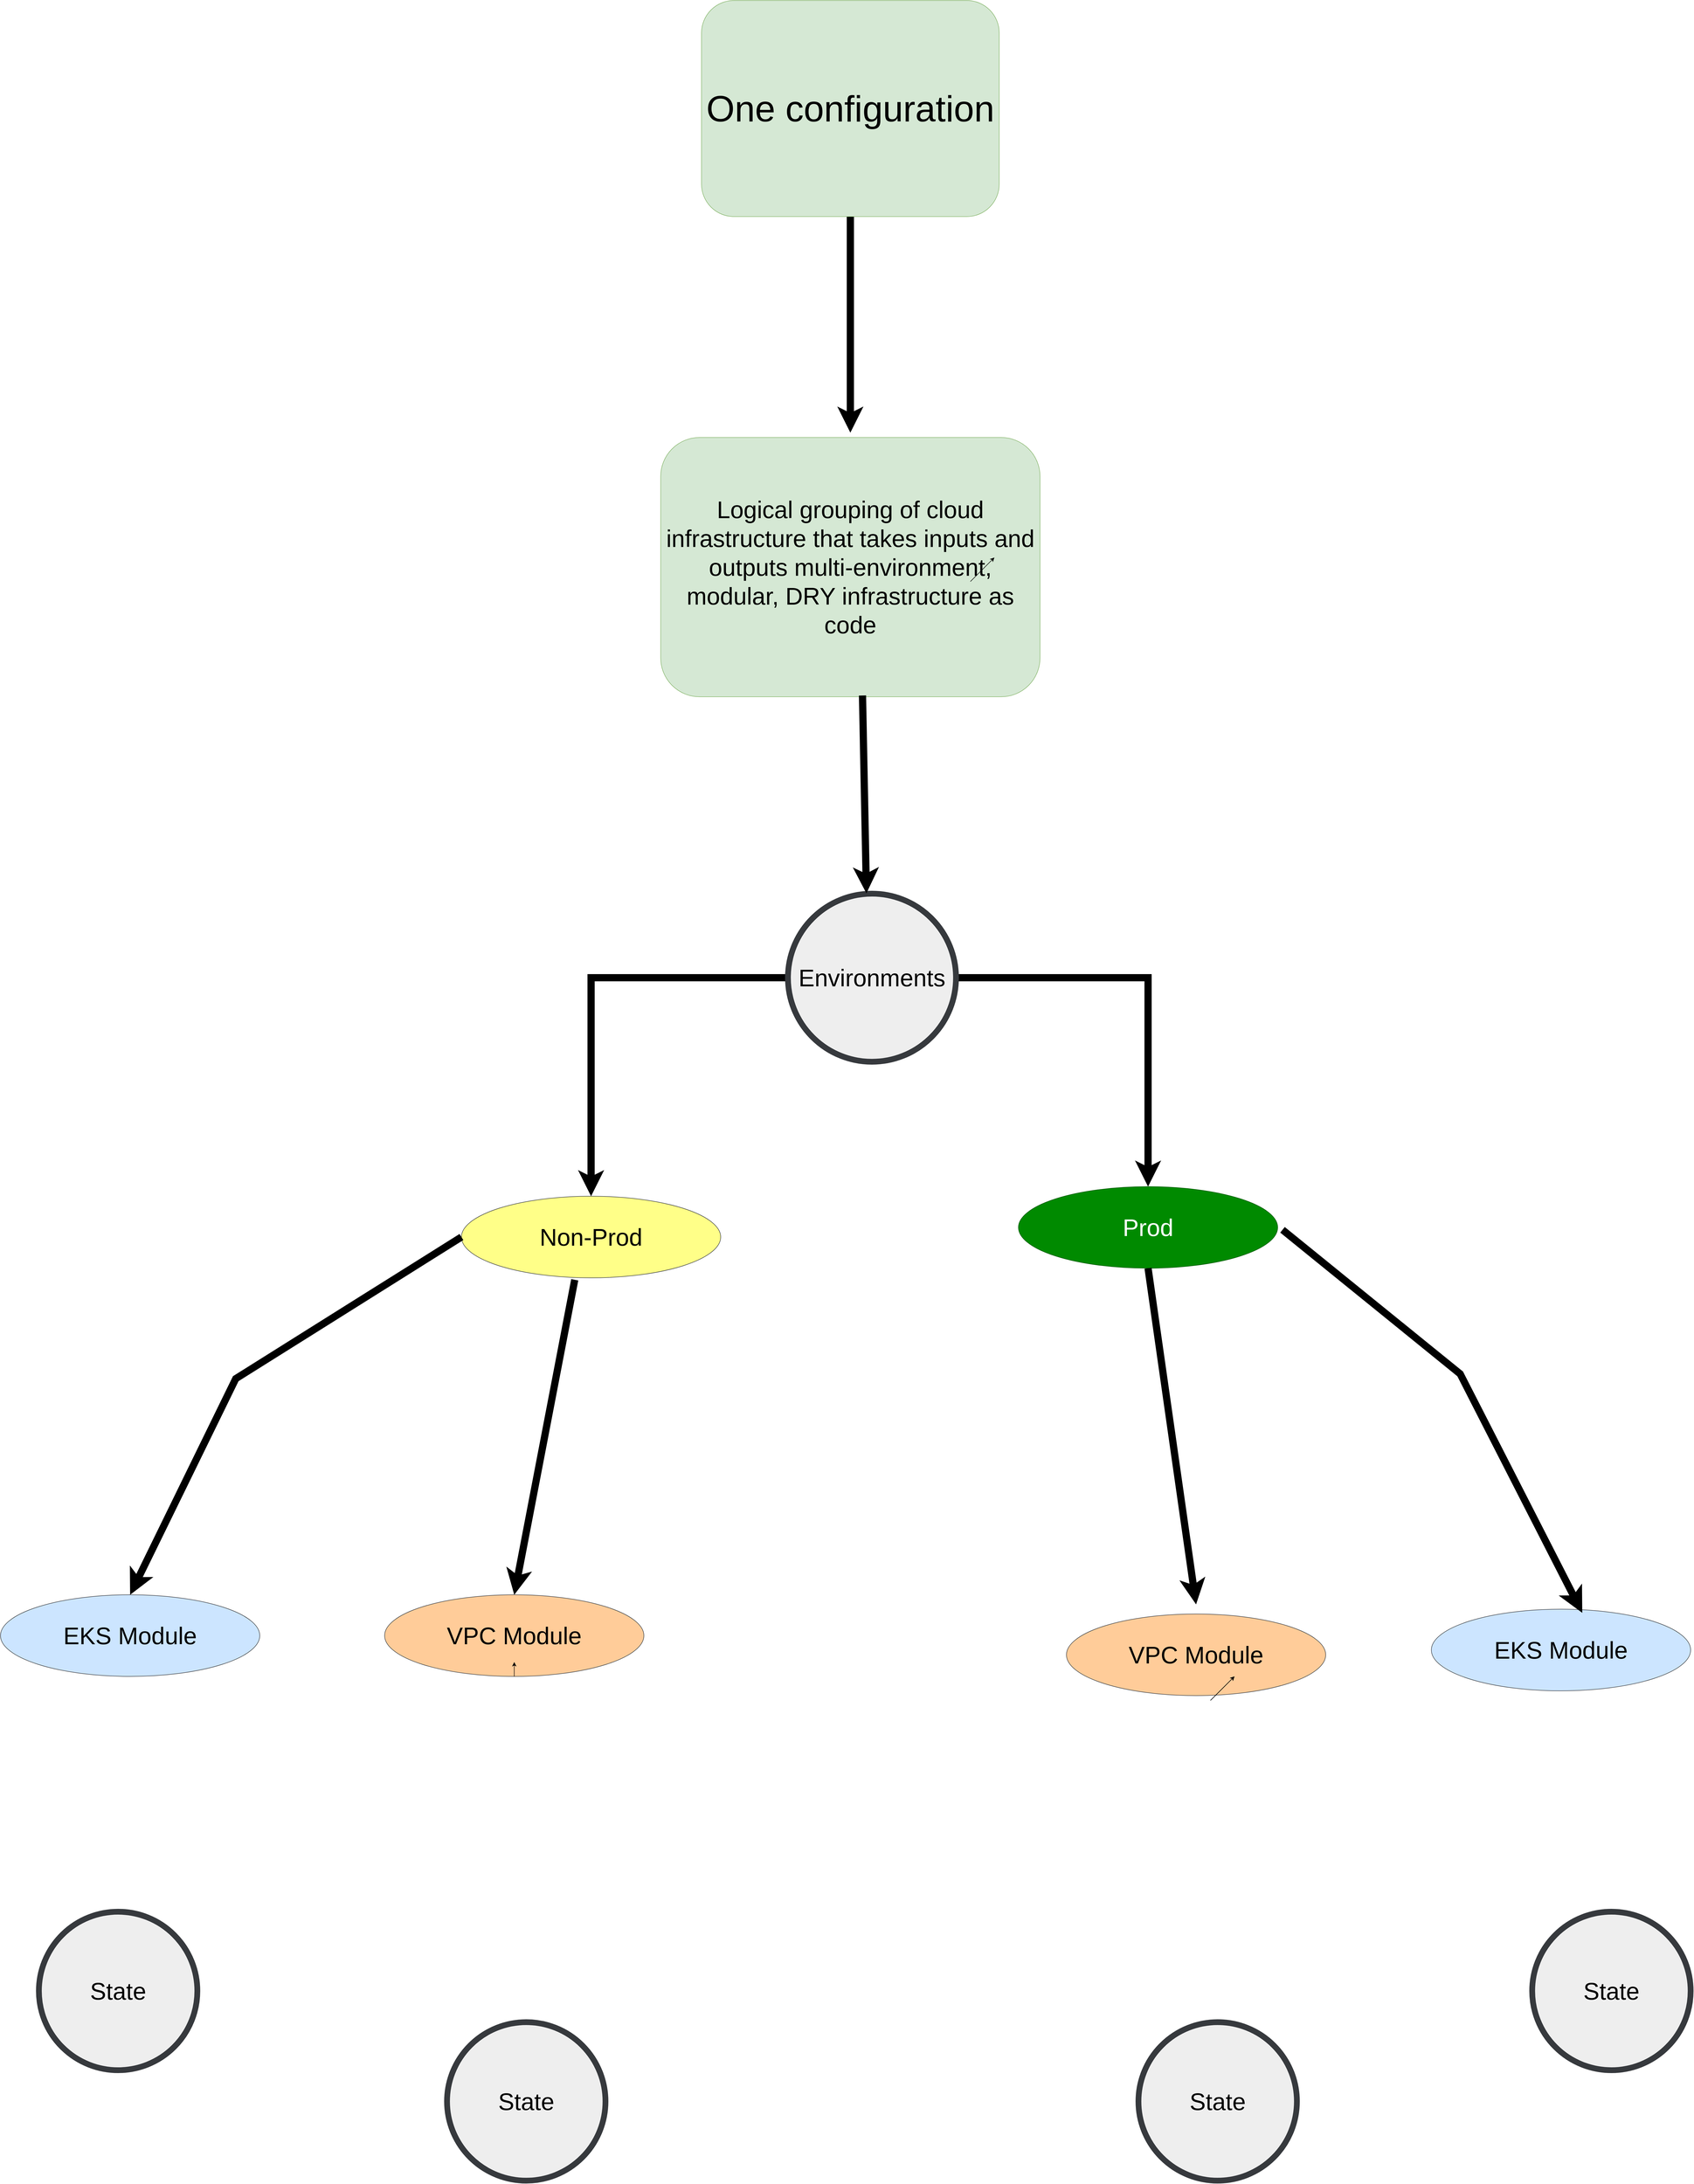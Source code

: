 <mxfile version="26.0.5">
  <diagram name="Page-1" id="2a216829-ef6e-dabb-86c1-c78162f3ba2b">
    <mxGraphModel dx="11260" dy="7313" grid="1" gridSize="10" guides="1" tooltips="1" connect="1" arrows="1" fold="1" page="1" pageScale="1" pageWidth="850" pageHeight="1100" background="none" math="0" shadow="0">
      <root>
        <mxCell id="0" />
        <mxCell id="1" parent="0" />
        <mxCell id="OQYjTWO2RfV3bsFM2H2t-56" style="edgeStyle=orthogonalEdgeStyle;rounded=0;orthogonalLoop=1;jettySize=auto;html=1;strokeWidth=15;" edge="1" parent="1" source="7a84cebc1def654-2">
          <mxGeometry relative="1" as="geometry">
            <mxPoint x="250" y="-1280" as="targetPoint" />
          </mxGeometry>
        </mxCell>
        <mxCell id="7a84cebc1def654-2" value="&lt;font style=&quot;font-size: 76px;&quot;&gt;One configuration&lt;/font&gt;" style="shape=ext;rounded=1;html=1;whiteSpace=wrap;fillColor=#d5e8d4;strokeColor=#82b366;" parent="1" vertex="1">
          <mxGeometry x="-60" y="-2180" width="620" height="450" as="geometry" />
        </mxCell>
        <mxCell id="OQYjTWO2RfV3bsFM2H2t-27" style="edgeStyle=orthogonalEdgeStyle;rounded=0;orthogonalLoop=1;jettySize=auto;html=1;strokeWidth=15;exitX=0;exitY=0.5;exitDx=0;exitDy=0;" edge="1" parent="1" source="OQYjTWO2RfV3bsFM2H2t-9" target="OQYjTWO2RfV3bsFM2H2t-10">
          <mxGeometry relative="1" as="geometry">
            <mxPoint x="100" y="-145" as="sourcePoint" />
          </mxGeometry>
        </mxCell>
        <mxCell id="OQYjTWO2RfV3bsFM2H2t-28" style="edgeStyle=orthogonalEdgeStyle;rounded=0;orthogonalLoop=1;jettySize=auto;html=1;exitX=1;exitY=0.5;exitDx=0;exitDy=0;strokeWidth=15;" edge="1" parent="1" source="OQYjTWO2RfV3bsFM2H2t-9" target="OQYjTWO2RfV3bsFM2H2t-11">
          <mxGeometry relative="1" as="geometry" />
        </mxCell>
        <mxCell id="OQYjTWO2RfV3bsFM2H2t-9" value="&lt;font style=&quot;font-size: 50px;&quot;&gt;Environments&lt;/font&gt;" style="ellipse;whiteSpace=wrap;html=1;aspect=fixed;strokeWidth=12;fillColor=#eeeeee;strokeColor=#36393d;" vertex="1" parent="1">
          <mxGeometry x="120" y="-320" width="350" height="350" as="geometry" />
        </mxCell>
        <mxCell id="OQYjTWO2RfV3bsFM2H2t-10" value="&lt;font style=&quot;font-size: 50px;&quot;&gt;Non-Prod&lt;/font&gt;" style="ellipse;whiteSpace=wrap;html=1;fillColor=#ffff88;strokeColor=#36393d;" vertex="1" parent="1">
          <mxGeometry x="-560" y="310" width="540" height="170" as="geometry" />
        </mxCell>
        <mxCell id="OQYjTWO2RfV3bsFM2H2t-11" value="&lt;font style=&quot;font-size: 50px;&quot;&gt;Prod&lt;/font&gt;" style="ellipse;whiteSpace=wrap;html=1;fillColor=#008a00;fontColor=#ffffff;strokeColor=#005700;" vertex="1" parent="1">
          <mxGeometry x="600" y="290" width="540" height="170" as="geometry" />
        </mxCell>
        <mxCell id="OQYjTWO2RfV3bsFM2H2t-12" value="&lt;font style=&quot;font-size: 50px;&quot;&gt;State&lt;/font&gt;" style="ellipse;whiteSpace=wrap;html=1;aspect=fixed;strokeWidth=12;fillColor=#eeeeee;strokeColor=#36393d;" vertex="1" parent="1">
          <mxGeometry x="850" y="2030" width="330" height="330" as="geometry" />
        </mxCell>
        <mxCell id="OQYjTWO2RfV3bsFM2H2t-14" value="&lt;font style=&quot;font-size: 50px;&quot;&gt;VPC Module&lt;br&gt;&lt;/font&gt;" style="ellipse;whiteSpace=wrap;html=1;fillColor=#ffcc99;strokeColor=#36393d;" vertex="1" parent="1">
          <mxGeometry x="700" y="1180" width="540" height="170" as="geometry" />
        </mxCell>
        <mxCell id="OQYjTWO2RfV3bsFM2H2t-15" value="&lt;font style=&quot;font-size: 50px;&quot;&gt;EKS Module&lt;font&gt;&lt;br&gt;&lt;/font&gt;&lt;/font&gt;" style="ellipse;whiteSpace=wrap;html=1;fillColor=#cce5ff;strokeColor=#36393d;" vertex="1" parent="1">
          <mxGeometry x="1460" y="1170" width="540" height="170" as="geometry" />
        </mxCell>
        <mxCell id="OQYjTWO2RfV3bsFM2H2t-24" value="" style="group" vertex="1" connectable="0" parent="1">
          <mxGeometry x="-1470" y="650" width="1290" height="660" as="geometry" />
        </mxCell>
        <mxCell id="OQYjTWO2RfV3bsFM2H2t-16" value="&lt;font style=&quot;font-size: 50px;&quot;&gt;EKS Module&lt;font&gt;&lt;br&gt;&lt;/font&gt;&lt;/font&gt;" style="ellipse;whiteSpace=wrap;html=1;fillColor=#cce5ff;strokeColor=#36393d;" vertex="1" parent="OQYjTWO2RfV3bsFM2H2t-24">
          <mxGeometry x="-50" y="490" width="540" height="170" as="geometry" />
        </mxCell>
        <mxCell id="OQYjTWO2RfV3bsFM2H2t-17" value="&lt;font style=&quot;font-size: 50px;&quot;&gt;VPC Module&lt;br&gt;&lt;/font&gt;" style="ellipse;whiteSpace=wrap;html=1;fillColor=#ffcc99;strokeColor=#36393d;" vertex="1" parent="OQYjTWO2RfV3bsFM2H2t-24">
          <mxGeometry x="750" y="490" width="540" height="170" as="geometry" />
        </mxCell>
        <mxCell id="OQYjTWO2RfV3bsFM2H2t-42" style="edgeStyle=orthogonalEdgeStyle;rounded=0;orthogonalLoop=1;jettySize=auto;html=1;exitX=0.5;exitY=1;exitDx=0;exitDy=0;entryX=0.5;entryY=0.824;entryDx=0;entryDy=0;entryPerimeter=0;" edge="1" parent="OQYjTWO2RfV3bsFM2H2t-24" source="OQYjTWO2RfV3bsFM2H2t-17" target="OQYjTWO2RfV3bsFM2H2t-17">
          <mxGeometry relative="1" as="geometry" />
        </mxCell>
        <mxCell id="OQYjTWO2RfV3bsFM2H2t-18" value="&lt;font style=&quot;font-size: 50px;&quot;&gt;State&lt;/font&gt;" style="ellipse;whiteSpace=wrap;html=1;aspect=fixed;strokeWidth=12;fillColor=#eeeeee;strokeColor=#36393d;" vertex="1" parent="1">
          <mxGeometry x="-1440" y="1800" width="330" height="330" as="geometry" />
        </mxCell>
        <mxCell id="OQYjTWO2RfV3bsFM2H2t-29" value="&lt;font style=&quot;font-size: 50px;&quot;&gt;State&lt;/font&gt;" style="ellipse;whiteSpace=wrap;html=1;aspect=fixed;strokeWidth=12;fillColor=#eeeeee;strokeColor=#36393d;" vertex="1" parent="1">
          <mxGeometry x="1670" y="1800" width="330" height="330" as="geometry" />
        </mxCell>
        <mxCell id="OQYjTWO2RfV3bsFM2H2t-30" value="&lt;font style=&quot;font-size: 50px;&quot;&gt;State&lt;/font&gt;" style="ellipse;whiteSpace=wrap;html=1;aspect=fixed;strokeWidth=12;fillColor=#eeeeee;strokeColor=#36393d;" vertex="1" parent="1">
          <mxGeometry x="-590" y="2030" width="330" height="330" as="geometry" />
        </mxCell>
        <mxCell id="OQYjTWO2RfV3bsFM2H2t-41" value="" style="endArrow=classic;html=1;rounded=0;strokeWidth=15;entryX=0.582;entryY=0.045;entryDx=0;entryDy=0;entryPerimeter=0;" edge="1" parent="1" target="OQYjTWO2RfV3bsFM2H2t-15">
          <mxGeometry width="50" height="50" relative="1" as="geometry">
            <mxPoint x="1150" y="380" as="sourcePoint" />
            <mxPoint x="1680" y="900" as="targetPoint" />
            <Array as="points">
              <mxPoint x="1520" y="680" />
            </Array>
          </mxGeometry>
        </mxCell>
        <mxCell id="OQYjTWO2RfV3bsFM2H2t-48" value="" style="endArrow=classic;html=1;rounded=0;exitX=0.5;exitY=1;exitDx=0;exitDy=0;strokeWidth=15;" edge="1" parent="1" source="OQYjTWO2RfV3bsFM2H2t-11">
          <mxGeometry width="50" height="50" relative="1" as="geometry">
            <mxPoint x="610" y="1450" as="sourcePoint" />
            <mxPoint x="970" y="1160" as="targetPoint" />
          </mxGeometry>
        </mxCell>
        <mxCell id="OQYjTWO2RfV3bsFM2H2t-49" value="" style="endArrow=classic;html=1;rounded=0;entryX=0.5;entryY=0;entryDx=0;entryDy=0;exitX=0.437;exitY=1.024;exitDx=0;exitDy=0;exitPerimeter=0;strokeWidth=15;" edge="1" parent="1" source="OQYjTWO2RfV3bsFM2H2t-10" target="OQYjTWO2RfV3bsFM2H2t-17">
          <mxGeometry width="50" height="50" relative="1" as="geometry">
            <mxPoint x="1000" y="1360" as="sourcePoint" />
            <mxPoint x="1050" y="1310" as="targetPoint" />
          </mxGeometry>
        </mxCell>
        <mxCell id="OQYjTWO2RfV3bsFM2H2t-50" value="" style="endArrow=classic;html=1;rounded=0;" edge="1" parent="1">
          <mxGeometry width="50" height="50" relative="1" as="geometry">
            <mxPoint x="1000" y="1360" as="sourcePoint" />
            <mxPoint x="1050" y="1310" as="targetPoint" />
          </mxGeometry>
        </mxCell>
        <mxCell id="OQYjTWO2RfV3bsFM2H2t-51" value="" style="endArrow=classic;html=1;rounded=0;" edge="1" parent="1">
          <mxGeometry width="50" height="50" relative="1" as="geometry">
            <mxPoint x="1000" y="1360" as="sourcePoint" />
            <mxPoint x="1050" y="1310" as="targetPoint" />
          </mxGeometry>
        </mxCell>
        <mxCell id="OQYjTWO2RfV3bsFM2H2t-52" value="" style="endArrow=classic;html=1;rounded=0;exitX=0;exitY=0.5;exitDx=0;exitDy=0;entryX=0.5;entryY=0;entryDx=0;entryDy=0;strokeWidth=15;" edge="1" parent="1" source="OQYjTWO2RfV3bsFM2H2t-10" target="OQYjTWO2RfV3bsFM2H2t-16">
          <mxGeometry width="50" height="50" relative="1" as="geometry">
            <mxPoint x="-50" y="760" as="sourcePoint" />
            <mxPoint x="-920" y="830" as="targetPoint" />
            <Array as="points">
              <mxPoint x="-1030" y="690" />
            </Array>
          </mxGeometry>
        </mxCell>
        <mxCell id="OQYjTWO2RfV3bsFM2H2t-54" value="&lt;font style=&quot;font-size: 50px;&quot;&gt;Logical grouping of cloud infrastructure that takes inputs and outputs multi-environment, modular, DRY infrastructure as code&lt;br&gt;&lt;/font&gt;" style="shape=ext;rounded=1;html=1;whiteSpace=wrap;fillColor=#d5e8d4;strokeColor=#82b366;" vertex="1" parent="1">
          <mxGeometry x="-145" y="-1270" width="790" height="540" as="geometry" />
        </mxCell>
        <mxCell id="OQYjTWO2RfV3bsFM2H2t-55" value="" style="endArrow=classic;html=1;rounded=0;" edge="1" parent="1">
          <mxGeometry width="50" height="50" relative="1" as="geometry">
            <mxPoint x="500" y="-970" as="sourcePoint" />
            <mxPoint x="550" y="-1020" as="targetPoint" />
          </mxGeometry>
        </mxCell>
        <mxCell id="OQYjTWO2RfV3bsFM2H2t-57" value="" style="endArrow=classic;html=1;rounded=0;entryX=0.467;entryY=-0.002;entryDx=0;entryDy=0;entryPerimeter=0;exitX=0.532;exitY=0.995;exitDx=0;exitDy=0;exitPerimeter=0;strokeWidth=15;" edge="1" parent="1" source="OQYjTWO2RfV3bsFM2H2t-54" target="OQYjTWO2RfV3bsFM2H2t-9">
          <mxGeometry width="50" height="50" relative="1" as="geometry">
            <mxPoint x="-180" y="-970" as="sourcePoint" />
            <mxPoint x="-130" y="-1020" as="targetPoint" />
          </mxGeometry>
        </mxCell>
      </root>
    </mxGraphModel>
  </diagram>
</mxfile>
